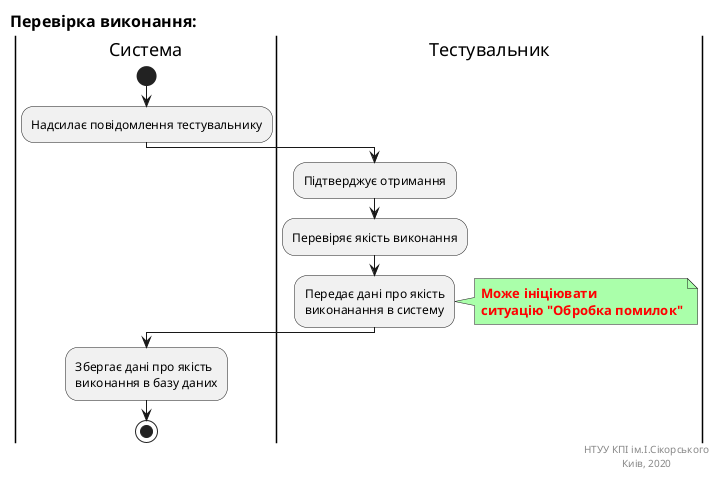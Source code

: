 @startuml handleResultUC

left header
<font size=16 color=black><b>Перевірка виконання:</b> 
end header

|Система|
start
:Надсилає повідомлення тестувальнику;

|Тестувальник|
:Підтверджує отримання;
:Перевіряє якість виконання;
:Передає дані про якість
виконанання в систему;
note right #aaffaa
<font color=red><b>Може ініціювати
<font color=red><b>ситуацію "Обробка помилок"
end note

|Система|
:Збергає дані про якість
виконання в базу даних;
stop

right footer
НТУУ КПІ ім.І.Сікорського
Киів, 2020 
end footer
@enduml